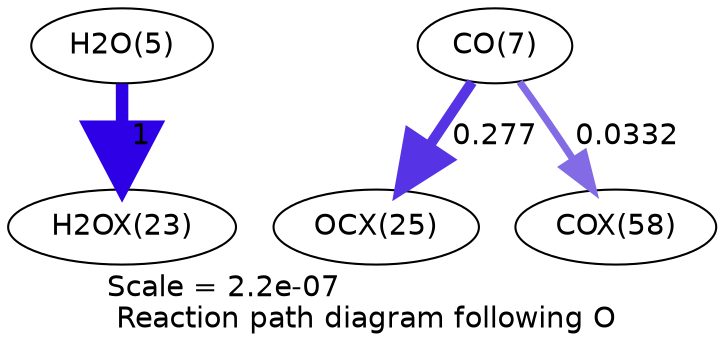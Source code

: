 digraph reaction_paths {
center=1;
s5 -> s32[fontname="Helvetica", style="setlinewidth(6)", arrowsize=3, color="0.7, 1.5, 0.9"
, label=" 1"];
s7 -> s34[fontname="Helvetica", style="setlinewidth(5.03)", arrowsize=2.52, color="0.7, 0.777, 0.9"
, label=" 0.277"];
s7 -> s40[fontname="Helvetica", style="setlinewidth(3.43)", arrowsize=1.71, color="0.7, 0.533, 0.9"
, label=" 0.0332"];
s5 [ fontname="Helvetica", label="H2O(5)"];
s7 [ fontname="Helvetica", label="CO(7)"];
s32 [ fontname="Helvetica", label="H2OX(23)"];
s34 [ fontname="Helvetica", label="OCX(25)"];
s40 [ fontname="Helvetica", label="COX(58)"];
 label = "Scale = 2.2e-07\l Reaction path diagram following O";
 fontname = "Helvetica";
}
